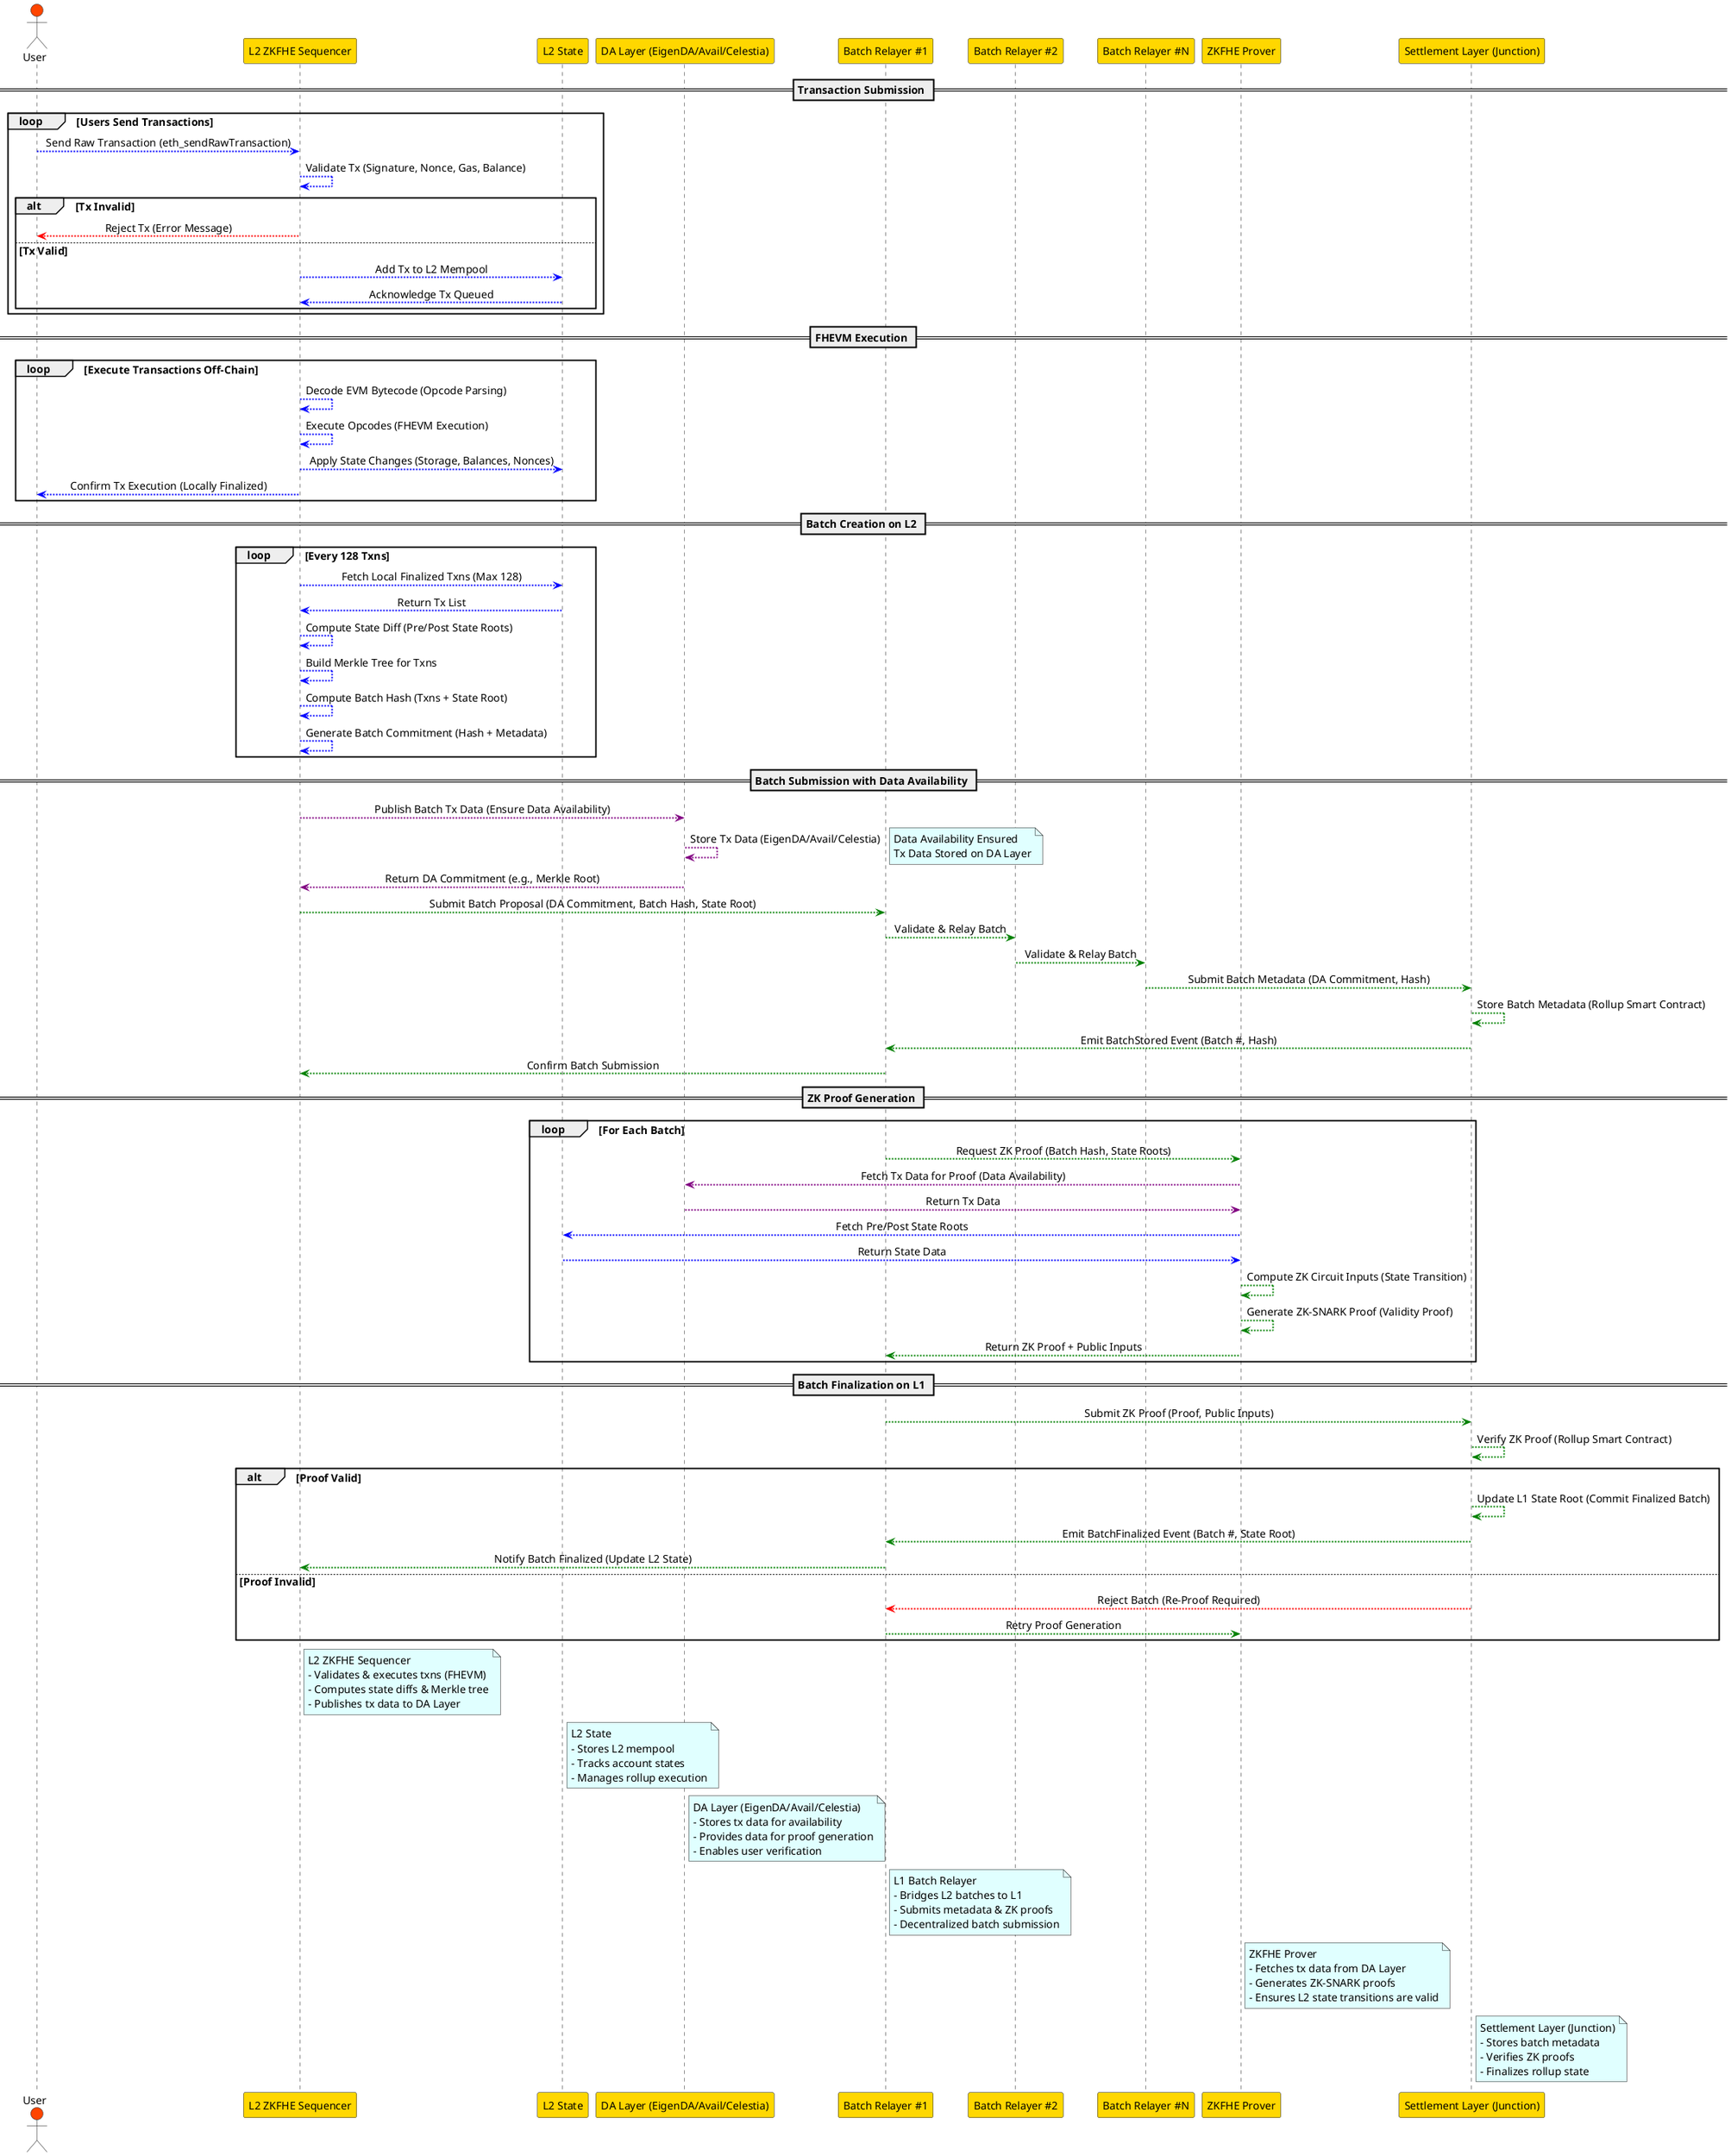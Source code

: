 @startuml Enhanced ZK Sequencer Flow with Data Availability Layer

skinparam monochrome false
skinparam shadowing false
skinparam defaultFontSize 14
skinparam sequenceMessageAlign center
skinparam sequenceArrowThickness 2
skinparam ParticipantBackgroundColor #FFD700
skinparam ActorBackgroundColor #FF4500
skinparam NoteBackgroundColor #E0FFFF

actor User as U

participant "L2 ZKFHE Sequencer" as ZKS
participant "L2 State" as L2S
participant "DA Layer (EigenDA/Avail/Celestia)" as DA
participant "Batch Relayer #1" as BR1
participant "Batch Relayer #2" as BR2
participant "Batch Relayer #N" as BRN
participant "ZKFHE Prover" as P
participant "Settlement Layer (Junction)" as L1

== Transaction Submission ==
loop Users Send Transactions
    U -[#Blue]-> ZKS: Send Raw Transaction (eth_sendRawTransaction)
    ZKS -[#Blue]-> ZKS: Validate Tx (Signature, Nonce, Gas, Balance)
    
    alt Tx Invalid
        ZKS -[#Red]-> U: Reject Tx (Error Message)
    else Tx Valid
        ZKS -[#Blue]-> L2S: Add Tx to L2 Mempool
        L2S -[#Blue]-> ZKS: Acknowledge Tx Queued
    end
end

== FHEVM Execution ==
loop Execute Transactions Off-Chain
    ZKS -[#Blue]-> ZKS: Decode EVM Bytecode (Opcode Parsing)
    ZKS -[#Blue]-> ZKS: Execute Opcodes (FHEVM Execution)
    ZKS -[#Blue]-> L2S: Apply State Changes (Storage, Balances, Nonces)
    ZKS -[#Blue]-> U: Confirm Tx Execution (Locally Finalized)
end

== Batch Creation on L2 ==
loop Every 128 Txns
    ZKS -[#Blue]-> L2S: Fetch Local Finalized Txns (Max 128)
    L2S -[#Blue]-> ZKS: Return Tx List
    ZKS -[#Blue]-> ZKS: Compute State Diff (Pre/Post State Roots)
    ZKS -[#Blue]-> ZKS: Build Merkle Tree for Txns
    ZKS -[#Blue]-> ZKS: Compute Batch Hash (Txns + State Root)
    ZKS -[#Blue]-> ZKS: Generate Batch Commitment (Hash + Metadata)
end

== Batch Submission with Data Availability ==
ZKS -[#Purple]-> DA: Publish Batch Tx Data (Ensure Data Availability)
DA -[#Purple]-> DA: Store Tx Data (EigenDA/Avail/Celestia)
note right: Data Availability Ensured\nTx Data Stored on DA Layer
DA -[#Purple]-> ZKS: Return DA Commitment (e.g., Merkle Root)
ZKS -[#Green]-> BR1: Submit Batch Proposal (DA Commitment, Batch Hash, State Root)
BR1 -[#Green]-> BR2: Validate & Relay Batch
BR2 -[#Green]-> BRN: Validate & Relay Batch
BRN -[#Green]-> L1: Submit Batch Metadata (DA Commitment, Hash)
L1 -[#Green]-> L1: Store Batch Metadata (Rollup Smart Contract)
L1 -[#Green]-> BR1: Emit BatchStored Event (Batch #, Hash)
BR1 -[#Green]-> ZKS: Confirm Batch Submission

== ZK Proof Generation ==
loop For Each Batch
    BR1 -[#Green]-> P: Request ZK Proof (Batch Hash, State Roots)
    P -[#Purple]-> DA: Fetch Tx Data for Proof (Data Availability)
    DA -[#Purple]-> P: Return Tx Data
    P -[#Blue]-> L2S: Fetch Pre/Post State Roots
    L2S -[#Blue]-> P: Return State Data
    P -[#Green]-> P: Compute ZK Circuit Inputs (State Transition)
    P -[#Green]-> P: Generate ZK-SNARK Proof (Validity Proof)
    P -[#Green]-> BR1: Return ZK Proof + Public Inputs
end

== Batch Finalization on L1 ==
BR1 -[#Green]-> L1: Submit ZK Proof (Proof, Public Inputs)
L1 -[#Green]-> L1: Verify ZK Proof (Rollup Smart Contract)
alt Proof Valid
    L1 -[#Green]-> L1: Update L1 State Root (Commit Finalized Batch)
    L1 -[#Green]-> BR1: Emit BatchFinalized Event (Batch #, State Root)
    BR1 -[#Green]-> ZKS: Notify Batch Finalized (Update L2 State)
else Proof Invalid
    L1 -[#Red]-> BR1: Reject Batch (Re-Proof Required)
    BR1 -[#Green]-> P: Retry Proof Generation
end

note right of ZKS
  L2 ZKFHE Sequencer
  - Validates & executes txns (FHEVM)
  - Computes state diffs & Merkle tree
  - Publishes tx data to DA Layer
end note

note right of L2S
  L2 State
  - Stores L2 mempool
  - Tracks account states
  - Manages rollup execution
end note

note right of DA
  DA Layer (EigenDA/Avail/Celestia)
  - Stores tx data for availability
  - Provides data for proof generation
  - Enables user verification
end note

note right of BR1
  L1 Batch Relayer
  - Bridges L2 batches to L1
  - Submits metadata & ZK proofs
  - Decentralized batch submission
end note

note right of P
  ZKFHE Prover
  - Fetches tx data from DA Layer
  - Generates ZK-SNARK proofs
  - Ensures L2 state transitions are valid
end note

note right of L1
  Settlement Layer (Junction)
  - Stores batch metadata
  - Verifies ZK proofs
  - Finalizes rollup state
end note

@enduml